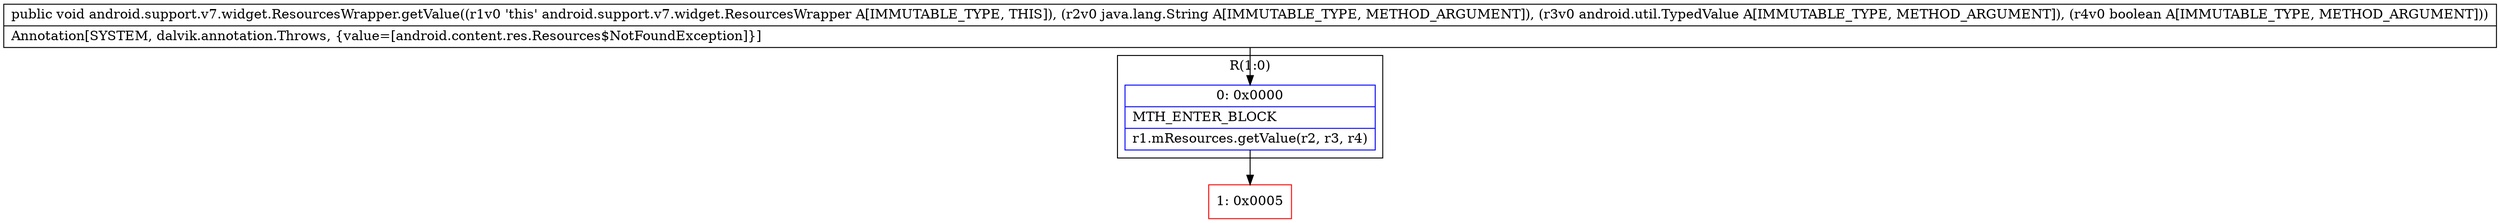 digraph "CFG forandroid.support.v7.widget.ResourcesWrapper.getValue(Ljava\/lang\/String;Landroid\/util\/TypedValue;Z)V" {
subgraph cluster_Region_1120220545 {
label = "R(1:0)";
node [shape=record,color=blue];
Node_0 [shape=record,label="{0\:\ 0x0000|MTH_ENTER_BLOCK\l|r1.mResources.getValue(r2, r3, r4)\l}"];
}
Node_1 [shape=record,color=red,label="{1\:\ 0x0005}"];
MethodNode[shape=record,label="{public void android.support.v7.widget.ResourcesWrapper.getValue((r1v0 'this' android.support.v7.widget.ResourcesWrapper A[IMMUTABLE_TYPE, THIS]), (r2v0 java.lang.String A[IMMUTABLE_TYPE, METHOD_ARGUMENT]), (r3v0 android.util.TypedValue A[IMMUTABLE_TYPE, METHOD_ARGUMENT]), (r4v0 boolean A[IMMUTABLE_TYPE, METHOD_ARGUMENT]))  | Annotation[SYSTEM, dalvik.annotation.Throws, \{value=[android.content.res.Resources$NotFoundException]\}]\l}"];
MethodNode -> Node_0;
Node_0 -> Node_1;
}

